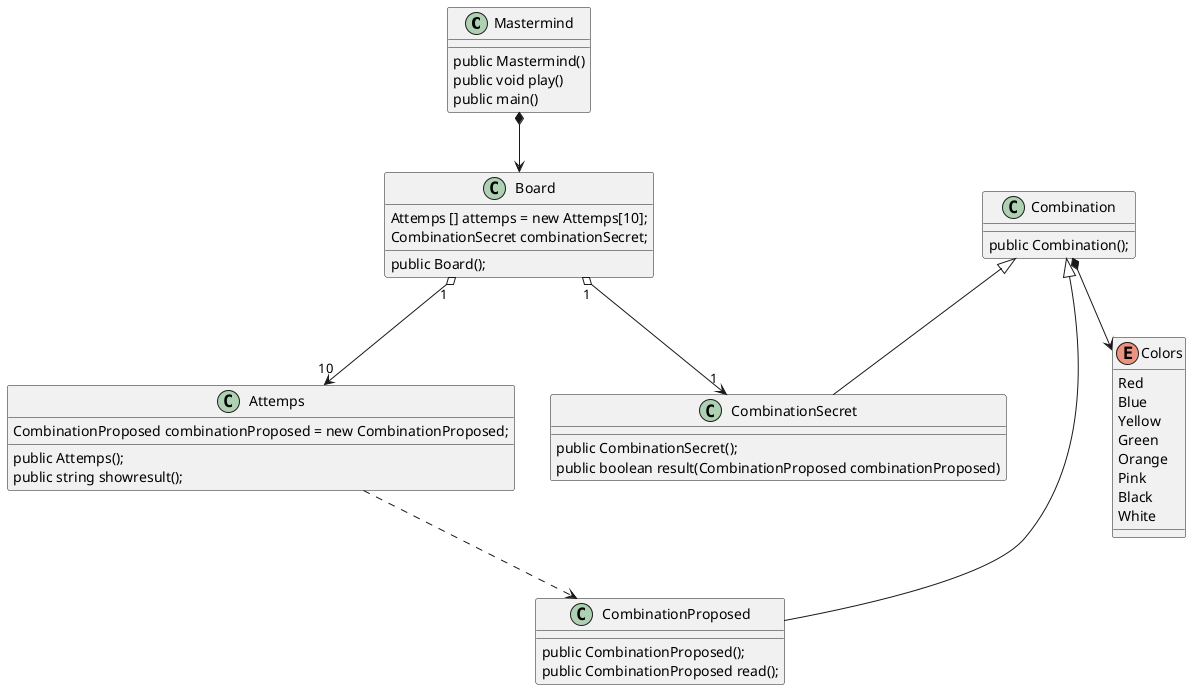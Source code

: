 @startuml Public Class Mastermind

class Mastermind{
    public Mastermind()
    public void play()
    public main()
}


class Board {
    Attemps [] attemps = new Attemps[10];
    CombinationSecret combinationSecret;

    public Board();
        
}

class Attemps {
 
   CombinationProposed combinationProposed = new CombinationProposed;

   public Attemps();   
   public string showresult();
}


class Combination {
    public Combination();
}

class CombinationProposed extends Combination{
    
    public CombinationProposed();
    public CombinationProposed read();
}

class CombinationSecret extends Combination{

    public CombinationSecret();   
    public boolean result(CombinationProposed combinationProposed)    
     
}

enum Colors {
    Red 
    Blue
    Yellow
    Green
    Orange
    Pink 
    Black
    White  
}


Mastermind *--> Board
Board "1" o--> "1" CombinationSecret
Board "1" o--> "10" Attemps
Attemps ..> CombinationProposed  
Combination *--> Colors
@enduml

